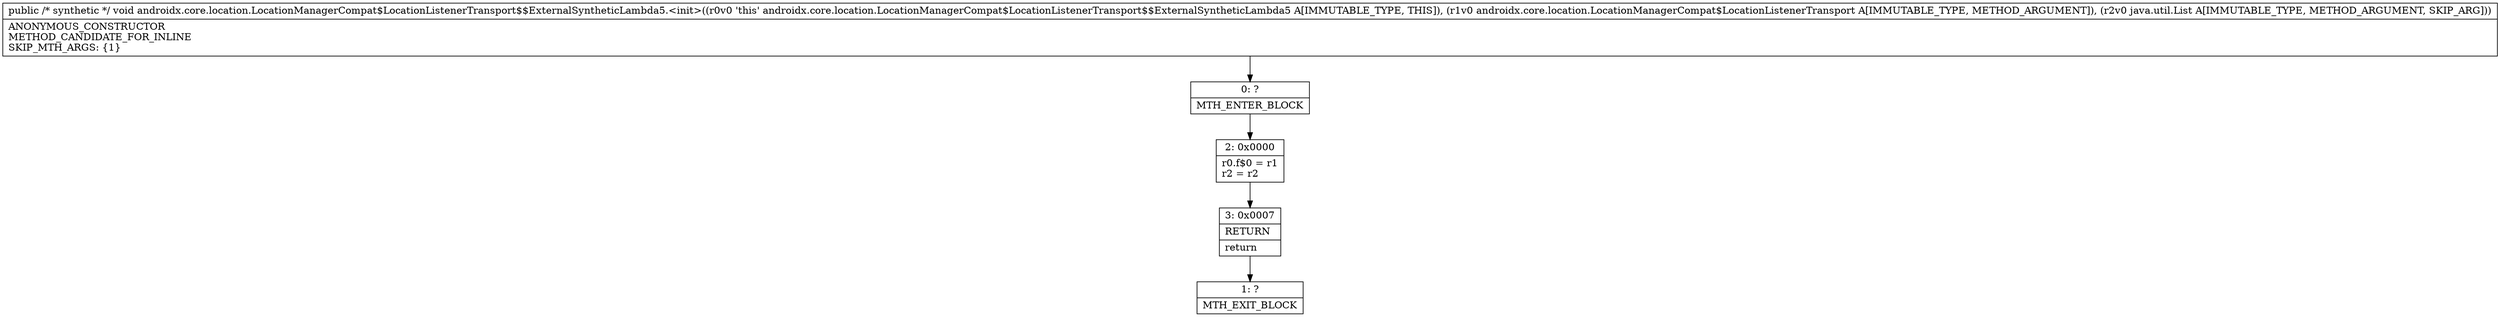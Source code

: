 digraph "CFG forandroidx.core.location.LocationManagerCompat$LocationListenerTransport$$ExternalSyntheticLambda5.\<init\>(Landroidx\/core\/location\/LocationManagerCompat$LocationListenerTransport;Ljava\/util\/List;)V" {
Node_0 [shape=record,label="{0\:\ ?|MTH_ENTER_BLOCK\l}"];
Node_2 [shape=record,label="{2\:\ 0x0000|r0.f$0 = r1\lr2 = r2\l}"];
Node_3 [shape=record,label="{3\:\ 0x0007|RETURN\l|return\l}"];
Node_1 [shape=record,label="{1\:\ ?|MTH_EXIT_BLOCK\l}"];
MethodNode[shape=record,label="{public \/* synthetic *\/ void androidx.core.location.LocationManagerCompat$LocationListenerTransport$$ExternalSyntheticLambda5.\<init\>((r0v0 'this' androidx.core.location.LocationManagerCompat$LocationListenerTransport$$ExternalSyntheticLambda5 A[IMMUTABLE_TYPE, THIS]), (r1v0 androidx.core.location.LocationManagerCompat$LocationListenerTransport A[IMMUTABLE_TYPE, METHOD_ARGUMENT]), (r2v0 java.util.List A[IMMUTABLE_TYPE, METHOD_ARGUMENT, SKIP_ARG]))  | ANONYMOUS_CONSTRUCTOR\lMETHOD_CANDIDATE_FOR_INLINE\lSKIP_MTH_ARGS: \{1\}\l}"];
MethodNode -> Node_0;Node_0 -> Node_2;
Node_2 -> Node_3;
Node_3 -> Node_1;
}

